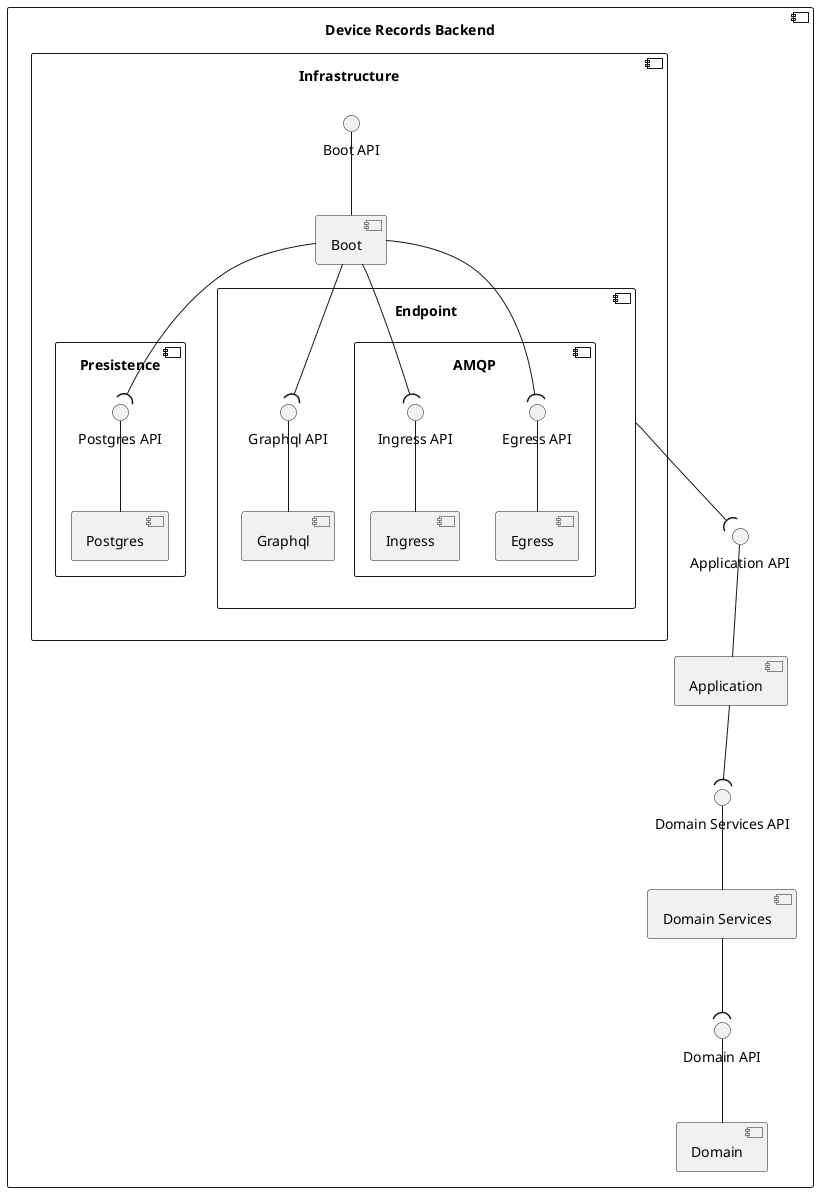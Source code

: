 @startuml logical-view-level3-device-records-backend

skinparam Monochrome true

component "Device Records Backend" {
    component "Application" as APP
    component "Domain" as DOM
    component "Domain Services" as DOM_SERV
    component "Infrastructure" as INFRA {
        component "Boot" as BOOT
        component "Presistence" as PERSIST {
            component "Postgres" as POSTG
            interface "Postgres API" as POSTG_API
        }
        component "Endpoint" as ENDPOINT {
            component "Graphql" as GRAPH
            component "AMQP" as AMQP {
                component "Egress" as EGRESS
                component "Ingress" as INGRESS
                interface "Egress API" as EGRESS_API
                interface "Ingress API" as INGRESS_API
            }
            interface "Graphql API" as GRAPH_API
        }
        interface "Boot API" as BOOT_API
    }

    interface "Application API" as APP_API
    interface "Domain API" as DOM_API
    interface "Domain Services API" as DOM_SERV_API

    GRAPH_API -- GRAPH
    DOM_API -- DOM
    DOM_SERV_API -- DOM_SERV

    EGRESS_API -- EGRESS
    INGRESS_API -- INGRESS

    POSTG_API -- POSTG

    APP_API -- APP
    BOOT_API -- BOOT

    ENDPOINT --( APP_API
    APP --( DOM_SERV_API
    DOM_SERV --( DOM_API
    BOOT --( GRAPH_API
    BOOT --( POSTG_API
    BOOT --( EGRESS_API
    BOOT --( INGRESS_API
}

@enduml
